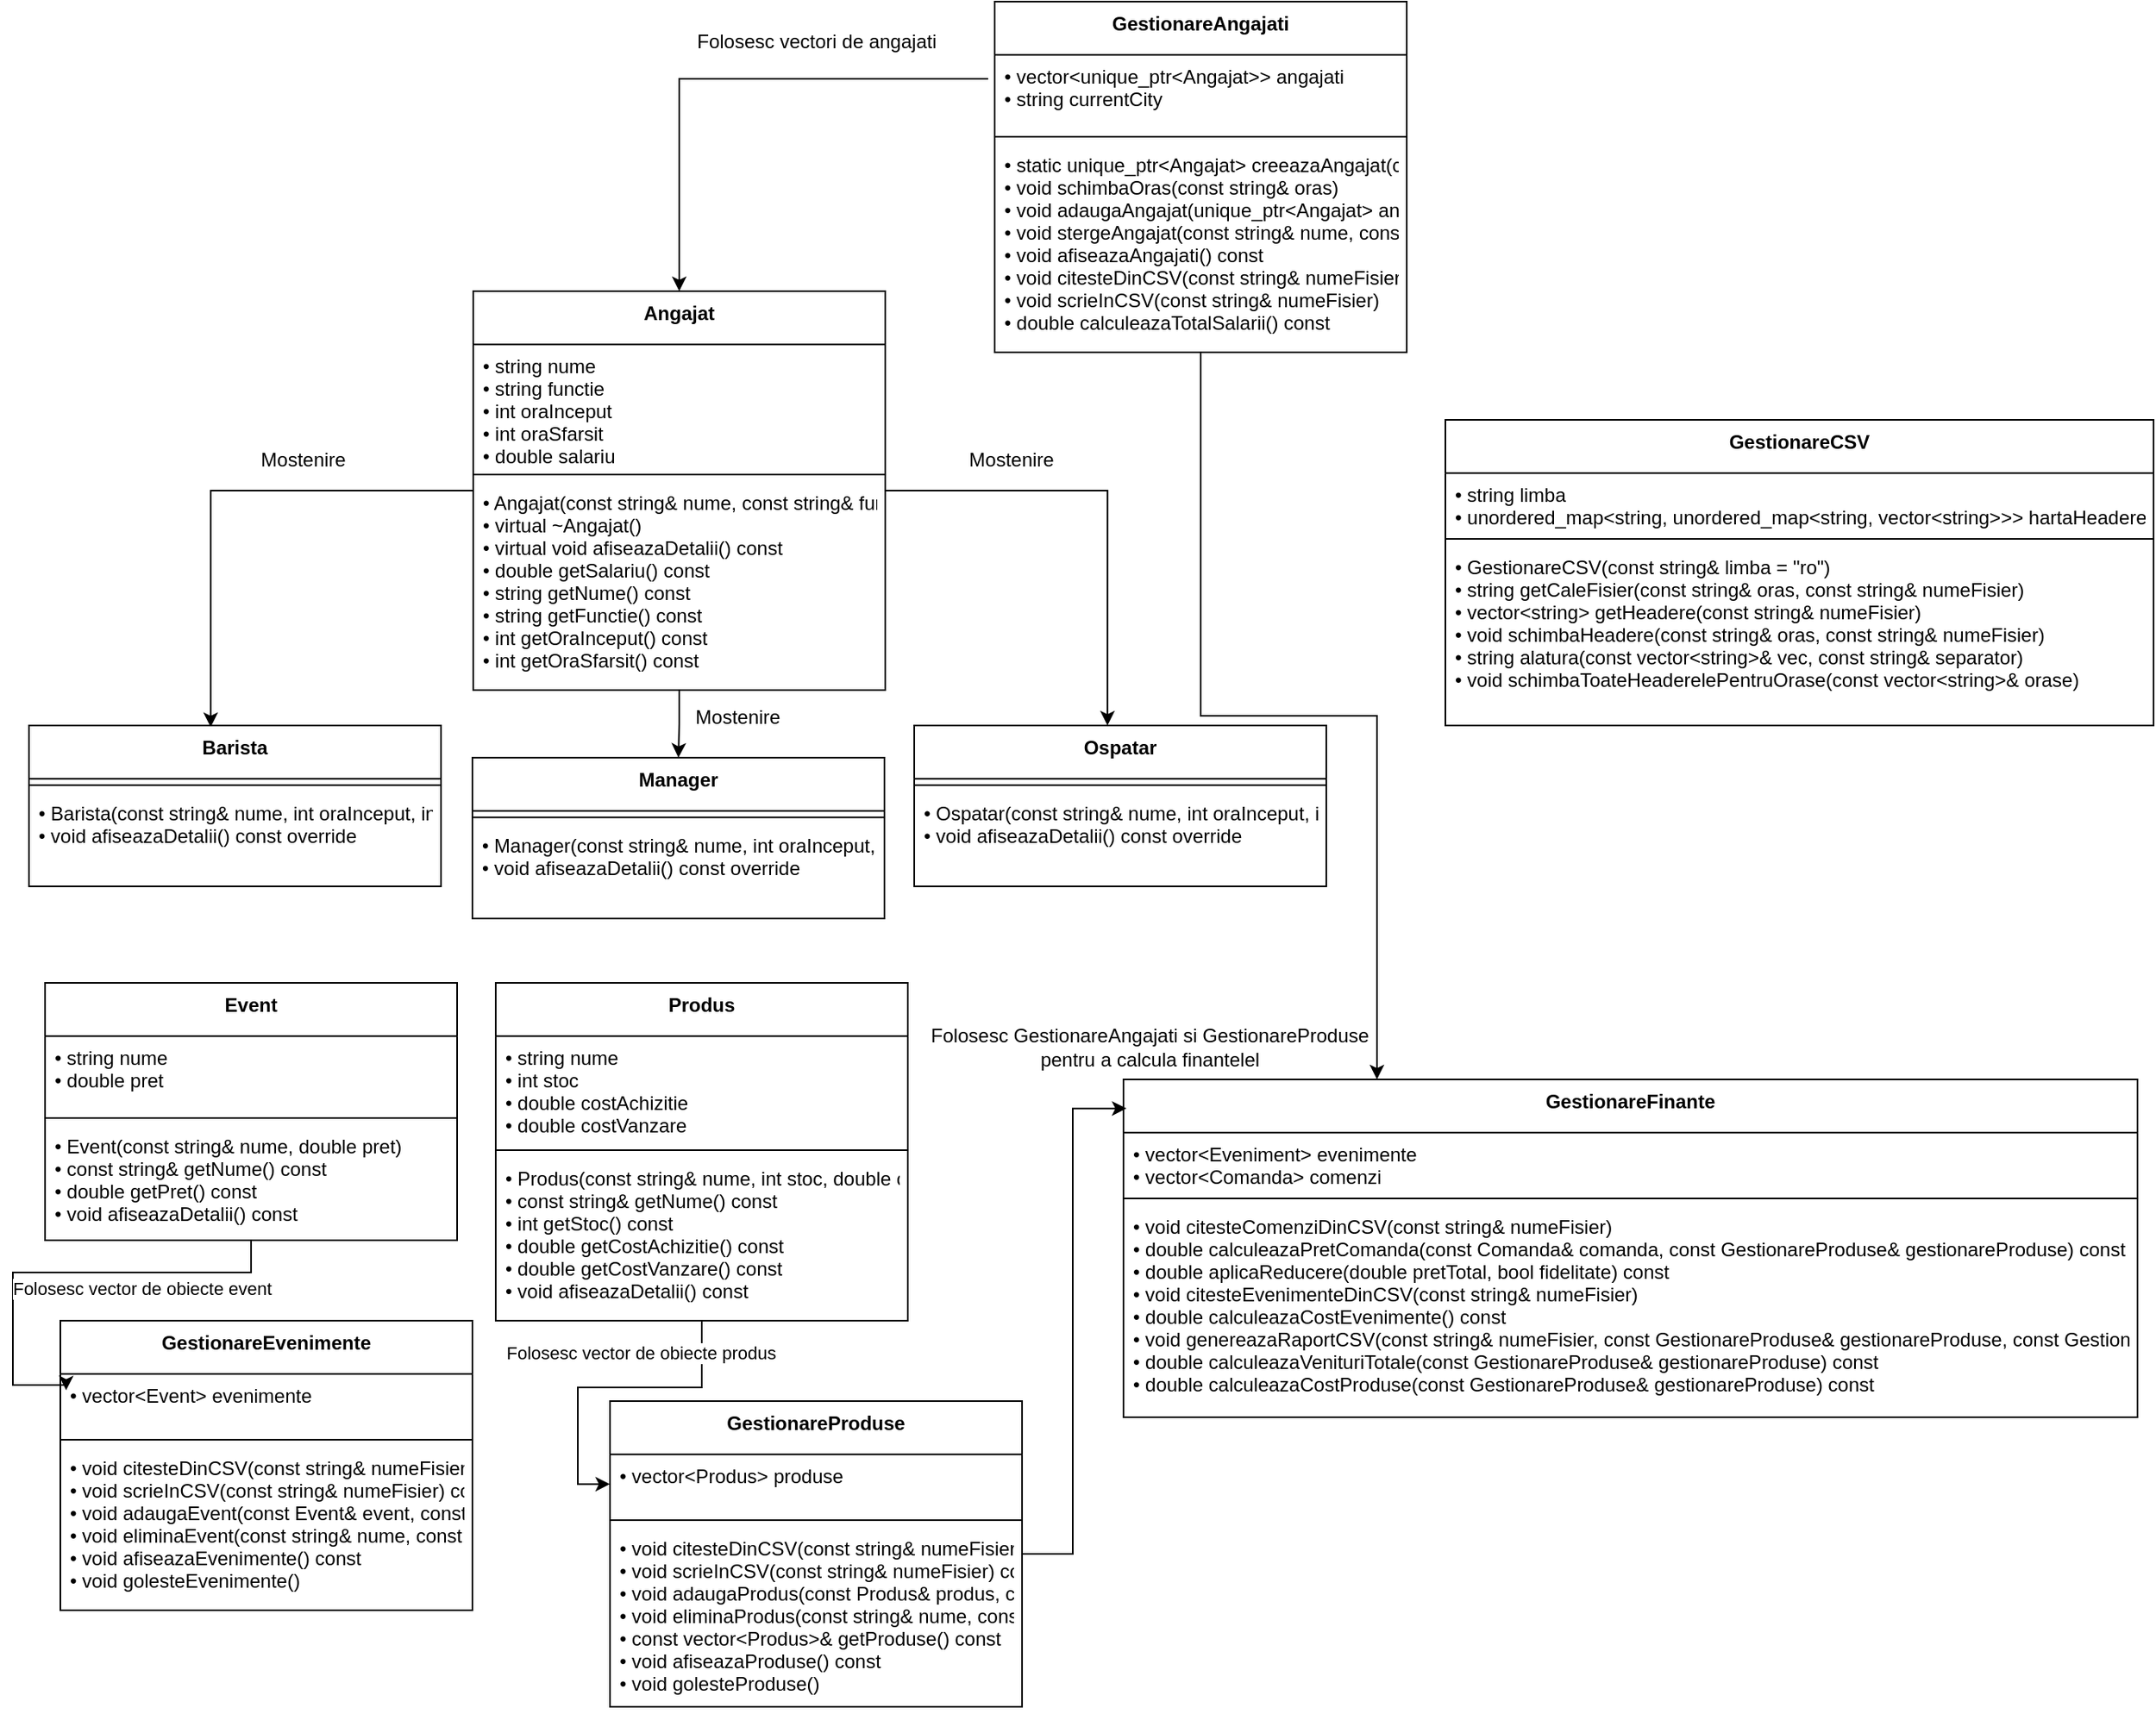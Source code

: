 <mxfile version="26.0.4">
  <diagram name="Page-1" id="K9FGwHe7gJUKCd-b1xVZ">
    <mxGraphModel dx="1664" dy="1895" grid="1" gridSize="10" guides="1" tooltips="1" connect="1" arrows="1" fold="1" page="1" pageScale="1" pageWidth="827" pageHeight="1169" math="0" shadow="0">
      <root>
        <mxCell id="0" />
        <mxCell id="1" parent="0" />
        <mxCell id="b7_CI8JlIdR9GMm7OdIt-65" value="" style="edgeStyle=orthogonalEdgeStyle;rounded=0;orthogonalLoop=1;jettySize=auto;html=1;entryX=0.441;entryY=0.01;entryDx=0;entryDy=0;entryPerimeter=0;" edge="1" parent="1" source="2" target="b7_CI8JlIdR9GMm7OdIt-25">
          <mxGeometry relative="1" as="geometry">
            <mxPoint x="120" y="180" as="targetPoint" />
          </mxGeometry>
        </mxCell>
        <mxCell id="b7_CI8JlIdR9GMm7OdIt-68" value="" style="edgeStyle=orthogonalEdgeStyle;rounded=0;orthogonalLoop=1;jettySize=auto;html=1;entryX=0.469;entryY=0;entryDx=0;entryDy=0;entryPerimeter=0;" edge="1" parent="1" source="2" target="b7_CI8JlIdR9GMm7OdIt-32">
          <mxGeometry relative="1" as="geometry">
            <mxPoint x="710" y="170" as="targetPoint" />
            <Array as="points">
              <mxPoint x="680" y="144" />
            </Array>
          </mxGeometry>
        </mxCell>
        <mxCell id="b7_CI8JlIdR9GMm7OdIt-69" style="edgeStyle=orthogonalEdgeStyle;rounded=0;orthogonalLoop=1;jettySize=auto;html=1;entryX=0.5;entryY=0;entryDx=0;entryDy=0;" edge="1" parent="1" source="2" target="b7_CI8JlIdR9GMm7OdIt-29">
          <mxGeometry relative="1" as="geometry" />
        </mxCell>
        <mxCell id="2" value="Angajat" style="swimlane;fontStyle=1;align=center;verticalAlign=top;childLayout=stackLayout;horizontal=1;startSize=33.143;horizontalStack=0;resizeParent=1;resizeParentMax=0;resizeLast=0;collapsible=0;marginBottom=0;" parent="1" vertex="1">
          <mxGeometry x="286" y="20" width="256" height="248.003" as="geometry" />
        </mxCell>
        <mxCell id="3" value="&#x9;•&#x9;string nume&#xa;&#x9;•&#x9;string functie&#xa;&#x9;•&#x9;int oraInceput&#xa;&#x9;•&#x9;int oraSfarsit&#xa;&#x9;•&#x9;double salariu" style="text;strokeColor=none;fillColor=none;align=left;verticalAlign=top;spacingLeft=4;spacingRight=4;overflow=hidden;rotatable=0;points=[[0,0.5],[1,0.5]];portConstraint=eastwest;" parent="2" vertex="1">
          <mxGeometry y="33.143" width="256" height="76.86" as="geometry" />
        </mxCell>
        <mxCell id="5" style="line;strokeWidth=1;fillColor=none;align=left;verticalAlign=middle;spacingTop=-1;spacingLeft=3;spacingRight=3;rotatable=0;labelPosition=right;points=[];portConstraint=eastwest;strokeColor=inherit;" parent="2" vertex="1">
          <mxGeometry y="110.003" width="256" height="8" as="geometry" />
        </mxCell>
        <mxCell id="9" value="&#x9;•&#x9;Angajat(const string&amp; nume, const string&amp; functie, int oraInceput, int oraSfarsit, double salariu)&#xa;&#x9;•&#x9;virtual ~Angajat()&#xa;&#x9;•&#x9;virtual void afiseazaDetalii() const&#xa;&#x9;•&#x9;double getSalariu() const&#xa;&#x9;•&#x9;string getNume() const&#xa;&#x9;•&#x9;string getFunctie() const&#xa;&#x9;•&#x9;int getOraInceput() const&#xa;&#x9;•&#x9;int getOraSfarsit() const" style="text;strokeColor=none;fillColor=none;align=left;verticalAlign=top;spacingLeft=4;spacingRight=4;overflow=hidden;rotatable=0;points=[[0,0.5],[1,0.5]];portConstraint=eastwest;" parent="2" vertex="1">
          <mxGeometry y="118.003" width="256" height="130" as="geometry" />
        </mxCell>
        <mxCell id="b7_CI8JlIdR9GMm7OdIt-25" value="Barista" style="swimlane;fontStyle=1;align=center;verticalAlign=top;childLayout=stackLayout;horizontal=1;startSize=33.143;horizontalStack=0;resizeParent=1;resizeParentMax=0;resizeLast=0;collapsible=0;marginBottom=0;" vertex="1" parent="1">
          <mxGeometry x="10" y="290" width="256" height="100.003" as="geometry" />
        </mxCell>
        <mxCell id="b7_CI8JlIdR9GMm7OdIt-27" style="line;strokeWidth=1;fillColor=none;align=left;verticalAlign=middle;spacingTop=-1;spacingLeft=3;spacingRight=3;rotatable=0;labelPosition=right;points=[];portConstraint=eastwest;strokeColor=inherit;" vertex="1" parent="b7_CI8JlIdR9GMm7OdIt-25">
          <mxGeometry y="33.143" width="256" height="8" as="geometry" />
        </mxCell>
        <mxCell id="b7_CI8JlIdR9GMm7OdIt-28" value="&#x9;•&#x9;Barista(const string&amp; nume, int oraInceput, int oraSfarsit, double salariu)&#xa;&#x9;•&#x9;void afiseazaDetalii() const override" style="text;strokeColor=none;fillColor=none;align=left;verticalAlign=top;spacingLeft=4;spacingRight=4;overflow=hidden;rotatable=0;points=[[0,0.5],[1,0.5]];portConstraint=eastwest;" vertex="1" parent="b7_CI8JlIdR9GMm7OdIt-25">
          <mxGeometry y="41.143" width="256" height="58.86" as="geometry" />
        </mxCell>
        <mxCell id="b7_CI8JlIdR9GMm7OdIt-29" value="Manager" style="swimlane;fontStyle=1;align=center;verticalAlign=top;childLayout=stackLayout;horizontal=1;startSize=33.143;horizontalStack=0;resizeParent=1;resizeParentMax=0;resizeLast=0;collapsible=0;marginBottom=0;" vertex="1" parent="1">
          <mxGeometry x="285.5" y="310" width="256" height="100.003" as="geometry" />
        </mxCell>
        <mxCell id="b7_CI8JlIdR9GMm7OdIt-30" style="line;strokeWidth=1;fillColor=none;align=left;verticalAlign=middle;spacingTop=-1;spacingLeft=3;spacingRight=3;rotatable=0;labelPosition=right;points=[];portConstraint=eastwest;strokeColor=inherit;" vertex="1" parent="b7_CI8JlIdR9GMm7OdIt-29">
          <mxGeometry y="33.143" width="256" height="8" as="geometry" />
        </mxCell>
        <mxCell id="b7_CI8JlIdR9GMm7OdIt-31" value="&#x9;•&#x9;Manager(const string&amp; nume, int oraInceput, int oraSfarsit, double salariu)&#xa;&#x9;•&#x9;void afiseazaDetalii() const override" style="text;strokeColor=none;fillColor=none;align=left;verticalAlign=top;spacingLeft=4;spacingRight=4;overflow=hidden;rotatable=0;points=[[0,0.5],[1,0.5]];portConstraint=eastwest;" vertex="1" parent="b7_CI8JlIdR9GMm7OdIt-29">
          <mxGeometry y="41.143" width="256" height="58.86" as="geometry" />
        </mxCell>
        <mxCell id="b7_CI8JlIdR9GMm7OdIt-32" value="Ospatar" style="swimlane;fontStyle=1;align=center;verticalAlign=top;childLayout=stackLayout;horizontal=1;startSize=33.143;horizontalStack=0;resizeParent=1;resizeParentMax=0;resizeLast=0;collapsible=0;marginBottom=0;" vertex="1" parent="1">
          <mxGeometry x="560" y="290" width="256" height="100.003" as="geometry" />
        </mxCell>
        <mxCell id="b7_CI8JlIdR9GMm7OdIt-33" style="line;strokeWidth=1;fillColor=none;align=left;verticalAlign=middle;spacingTop=-1;spacingLeft=3;spacingRight=3;rotatable=0;labelPosition=right;points=[];portConstraint=eastwest;strokeColor=inherit;" vertex="1" parent="b7_CI8JlIdR9GMm7OdIt-32">
          <mxGeometry y="33.143" width="256" height="8" as="geometry" />
        </mxCell>
        <mxCell id="b7_CI8JlIdR9GMm7OdIt-34" value="&#x9;•&#x9;Ospatar(const string&amp; nume, int oraInceput, int oraSfarsit, double salariu)&#xa;&#x9;•&#x9;void afiseazaDetalii() const override" style="text;strokeColor=none;fillColor=none;align=left;verticalAlign=top;spacingLeft=4;spacingRight=4;overflow=hidden;rotatable=0;points=[[0,0.5],[1,0.5]];portConstraint=eastwest;" vertex="1" parent="b7_CI8JlIdR9GMm7OdIt-32">
          <mxGeometry y="41.143" width="256" height="58.86" as="geometry" />
        </mxCell>
        <mxCell id="b7_CI8JlIdR9GMm7OdIt-71" style="edgeStyle=orthogonalEdgeStyle;rounded=0;orthogonalLoop=1;jettySize=auto;html=1;entryX=0.5;entryY=0;entryDx=0;entryDy=0;exitX=-0.016;exitY=0.317;exitDx=0;exitDy=0;exitPerimeter=0;" edge="1" parent="1" source="b7_CI8JlIdR9GMm7OdIt-36" target="2">
          <mxGeometry relative="1" as="geometry" />
        </mxCell>
        <mxCell id="b7_CI8JlIdR9GMm7OdIt-78" style="edgeStyle=orthogonalEdgeStyle;rounded=0;orthogonalLoop=1;jettySize=auto;html=1;entryX=0.25;entryY=0;entryDx=0;entryDy=0;" edge="1" parent="1" source="b7_CI8JlIdR9GMm7OdIt-35" target="b7_CI8JlIdR9GMm7OdIt-55">
          <mxGeometry relative="1" as="geometry" />
        </mxCell>
        <mxCell id="b7_CI8JlIdR9GMm7OdIt-35" value="GestionareAngajati" style="swimlane;fontStyle=1;align=center;verticalAlign=top;childLayout=stackLayout;horizontal=1;startSize=33.143;horizontalStack=0;resizeParent=1;resizeParentMax=0;resizeLast=0;collapsible=0;marginBottom=0;" vertex="1" parent="1">
          <mxGeometry x="610" y="-160" width="256" height="218.003" as="geometry" />
        </mxCell>
        <mxCell id="b7_CI8JlIdR9GMm7OdIt-36" value="&#x9;•&#x9;vector&lt;unique_ptr&lt;Angajat&gt;&gt; angajati&#xa;&#x9;•&#x9;string currentCity" style="text;strokeColor=none;fillColor=none;align=left;verticalAlign=top;spacingLeft=4;spacingRight=4;overflow=hidden;rotatable=0;points=[[0,0.5],[1,0.5]];portConstraint=eastwest;" vertex="1" parent="b7_CI8JlIdR9GMm7OdIt-35">
          <mxGeometry y="33.143" width="256" height="46.86" as="geometry" />
        </mxCell>
        <mxCell id="b7_CI8JlIdR9GMm7OdIt-37" style="line;strokeWidth=1;fillColor=none;align=left;verticalAlign=middle;spacingTop=-1;spacingLeft=3;spacingRight=3;rotatable=0;labelPosition=right;points=[];portConstraint=eastwest;strokeColor=inherit;" vertex="1" parent="b7_CI8JlIdR9GMm7OdIt-35">
          <mxGeometry y="80.003" width="256" height="8" as="geometry" />
        </mxCell>
        <mxCell id="b7_CI8JlIdR9GMm7OdIt-38" value="&#x9;•&#x9;static unique_ptr&lt;Angajat&gt; creeazaAngajat(const string&amp; tip, const string&amp; nume, int oraInceput, int oraSfarsit, double salariu)&#xa;&#x9;•&#x9;void schimbaOras(const string&amp; oras)&#xa;&#x9;•&#x9;void adaugaAngajat(unique_ptr&lt;Angajat&gt; angajat, const string&amp; numeFisier)&#xa;&#x9;•&#x9;void stergeAngajat(const string&amp; nume, const string&amp; numeFisier)&#xa;&#x9;•&#x9;void afiseazaAngajati() const&#xa;&#x9;•&#x9;void citesteDinCSV(const string&amp; numeFisier)&#xa;&#x9;•&#x9;void scrieInCSV(const string&amp; numeFisier)&#xa;&#x9;•&#x9;double calculeazaTotalSalarii() const" style="text;strokeColor=none;fillColor=none;align=left;verticalAlign=top;spacingLeft=4;spacingRight=4;overflow=hidden;rotatable=0;points=[[0,0.5],[1,0.5]];portConstraint=eastwest;" vertex="1" parent="b7_CI8JlIdR9GMm7OdIt-35">
          <mxGeometry y="88.003" width="256" height="130" as="geometry" />
        </mxCell>
        <mxCell id="b7_CI8JlIdR9GMm7OdIt-39" value="Event" style="swimlane;fontStyle=1;align=center;verticalAlign=top;childLayout=stackLayout;horizontal=1;startSize=33.143;horizontalStack=0;resizeParent=1;resizeParentMax=0;resizeLast=0;collapsible=0;marginBottom=0;" vertex="1" parent="1">
          <mxGeometry x="20" y="450" width="256" height="160.003" as="geometry" />
        </mxCell>
        <mxCell id="b7_CI8JlIdR9GMm7OdIt-40" value="&#x9;•&#x9;string nume&#xa;&#x9;•&#x9;double pret" style="text;strokeColor=none;fillColor=none;align=left;verticalAlign=top;spacingLeft=4;spacingRight=4;overflow=hidden;rotatable=0;points=[[0,0.5],[1,0.5]];portConstraint=eastwest;" vertex="1" parent="b7_CI8JlIdR9GMm7OdIt-39">
          <mxGeometry y="33.143" width="256" height="46.86" as="geometry" />
        </mxCell>
        <mxCell id="b7_CI8JlIdR9GMm7OdIt-41" style="line;strokeWidth=1;fillColor=none;align=left;verticalAlign=middle;spacingTop=-1;spacingLeft=3;spacingRight=3;rotatable=0;labelPosition=right;points=[];portConstraint=eastwest;strokeColor=inherit;" vertex="1" parent="b7_CI8JlIdR9GMm7OdIt-39">
          <mxGeometry y="80.003" width="256" height="8" as="geometry" />
        </mxCell>
        <mxCell id="b7_CI8JlIdR9GMm7OdIt-42" value="&#x9;•&#x9;Event(const string&amp; nume, double pret)&#xa;&#x9;•&#x9;const string&amp; getNume() const&#xa;&#x9;•&#x9;double getPret() const&#xa;&#x9;•&#x9;void afiseazaDetalii() const" style="text;strokeColor=none;fillColor=none;align=left;verticalAlign=top;spacingLeft=4;spacingRight=4;overflow=hidden;rotatable=0;points=[[0,0.5],[1,0.5]];portConstraint=eastwest;" vertex="1" parent="b7_CI8JlIdR9GMm7OdIt-39">
          <mxGeometry y="88.003" width="256" height="72" as="geometry" />
        </mxCell>
        <mxCell id="b7_CI8JlIdR9GMm7OdIt-43" value="GestionareEvenimente" style="swimlane;fontStyle=1;align=center;verticalAlign=top;childLayout=stackLayout;horizontal=1;startSize=33.143;horizontalStack=0;resizeParent=1;resizeParentMax=0;resizeLast=0;collapsible=0;marginBottom=0;" vertex="1" parent="1">
          <mxGeometry x="29.5" y="660" width="256" height="180.003" as="geometry" />
        </mxCell>
        <mxCell id="b7_CI8JlIdR9GMm7OdIt-44" value="&#x9;•&#x9;vector&lt;Event&gt; evenimente" style="text;strokeColor=none;fillColor=none;align=left;verticalAlign=top;spacingLeft=4;spacingRight=4;overflow=hidden;rotatable=0;points=[[0,0.5],[1,0.5]];portConstraint=eastwest;" vertex="1" parent="b7_CI8JlIdR9GMm7OdIt-43">
          <mxGeometry y="33.143" width="256" height="36.86" as="geometry" />
        </mxCell>
        <mxCell id="b7_CI8JlIdR9GMm7OdIt-45" style="line;strokeWidth=1;fillColor=none;align=left;verticalAlign=middle;spacingTop=-1;spacingLeft=3;spacingRight=3;rotatable=0;labelPosition=right;points=[];portConstraint=eastwest;strokeColor=inherit;" vertex="1" parent="b7_CI8JlIdR9GMm7OdIt-43">
          <mxGeometry y="70.003" width="256" height="8" as="geometry" />
        </mxCell>
        <mxCell id="b7_CI8JlIdR9GMm7OdIt-46" value="&#x9;•&#x9;void citesteDinCSV(const string&amp; numeFisier)&#xa;&#x9;•&#x9;void scrieInCSV(const string&amp; numeFisier) const&#xa;&#x9;•&#x9;void adaugaEvent(const Event&amp; event, const string&amp; numeFisier)&#xa;&#x9;•&#x9;void eliminaEvent(const string&amp; nume, const string&amp; numeFisier)&#xa;&#x9;•&#x9;void afiseazaEvenimente() const&#xa;&#x9;•&#x9;void golesteEvenimente()" style="text;strokeColor=none;fillColor=none;align=left;verticalAlign=top;spacingLeft=4;spacingRight=4;overflow=hidden;rotatable=0;points=[[0,0.5],[1,0.5]];portConstraint=eastwest;" vertex="1" parent="b7_CI8JlIdR9GMm7OdIt-43">
          <mxGeometry y="78.003" width="256" height="102" as="geometry" />
        </mxCell>
        <mxCell id="b7_CI8JlIdR9GMm7OdIt-47" value="GestionareProduse" style="swimlane;fontStyle=1;align=center;verticalAlign=top;childLayout=stackLayout;horizontal=1;startSize=33.143;horizontalStack=0;resizeParent=1;resizeParentMax=0;resizeLast=0;collapsible=0;marginBottom=0;" vertex="1" parent="1">
          <mxGeometry x="371" y="710" width="256" height="190.003" as="geometry" />
        </mxCell>
        <mxCell id="b7_CI8JlIdR9GMm7OdIt-48" value="&#x9;•&#x9;vector&lt;Produs&gt; produse" style="text;strokeColor=none;fillColor=none;align=left;verticalAlign=top;spacingLeft=4;spacingRight=4;overflow=hidden;rotatable=0;points=[[0,0.5],[1,0.5]];portConstraint=eastwest;" vertex="1" parent="b7_CI8JlIdR9GMm7OdIt-47">
          <mxGeometry y="33.143" width="256" height="36.86" as="geometry" />
        </mxCell>
        <mxCell id="b7_CI8JlIdR9GMm7OdIt-49" style="line;strokeWidth=1;fillColor=none;align=left;verticalAlign=middle;spacingTop=-1;spacingLeft=3;spacingRight=3;rotatable=0;labelPosition=right;points=[];portConstraint=eastwest;strokeColor=inherit;" vertex="1" parent="b7_CI8JlIdR9GMm7OdIt-47">
          <mxGeometry y="70.003" width="256" height="8" as="geometry" />
        </mxCell>
        <mxCell id="b7_CI8JlIdR9GMm7OdIt-50" value="&#x9;•&#x9;void citesteDinCSV(const string&amp; numeFisier)&#xa;&#x9;•&#x9;void scrieInCSV(const string&amp; numeFisier) const&#xa;&#x9;•&#x9;void adaugaProdus(const Produs&amp; produs, const string&amp; numeFisier)&#xa;&#x9;•&#x9;void eliminaProdus(const string&amp; nume, const string&amp; numeFisier)&#xa;&#x9;•&#x9;const vector&lt;Produs&gt;&amp; getProduse() const&#xa;&#x9;•&#x9;void afiseazaProduse() const&#xa;&#x9;•&#x9;void golesteProduse()" style="text;strokeColor=none;fillColor=none;align=left;verticalAlign=top;spacingLeft=4;spacingRight=4;overflow=hidden;rotatable=0;points=[[0,0.5],[1,0.5]];portConstraint=eastwest;" vertex="1" parent="b7_CI8JlIdR9GMm7OdIt-47">
          <mxGeometry y="78.003" width="256" height="112" as="geometry" />
        </mxCell>
        <mxCell id="b7_CI8JlIdR9GMm7OdIt-75" style="edgeStyle=orthogonalEdgeStyle;rounded=0;orthogonalLoop=1;jettySize=auto;html=1;entryX=0;entryY=0.5;entryDx=0;entryDy=0;" edge="1" parent="1" source="b7_CI8JlIdR9GMm7OdIt-51" target="b7_CI8JlIdR9GMm7OdIt-48">
          <mxGeometry relative="1" as="geometry" />
        </mxCell>
        <mxCell id="b7_CI8JlIdR9GMm7OdIt-51" value="Produs" style="swimlane;fontStyle=1;align=center;verticalAlign=top;childLayout=stackLayout;horizontal=1;startSize=33.143;horizontalStack=0;resizeParent=1;resizeParentMax=0;resizeLast=0;collapsible=0;marginBottom=0;" vertex="1" parent="1">
          <mxGeometry x="300" y="450" width="256" height="210.003" as="geometry" />
        </mxCell>
        <mxCell id="b7_CI8JlIdR9GMm7OdIt-52" value="&#x9;•&#x9;string nume&#xa;&#x9;•&#x9;int stoc&#xa;&#x9;•&#x9;double costAchizitie&#xa;&#x9;•&#x9;double costVanzare" style="text;strokeColor=none;fillColor=none;align=left;verticalAlign=top;spacingLeft=4;spacingRight=4;overflow=hidden;rotatable=0;points=[[0,0.5],[1,0.5]];portConstraint=eastwest;" vertex="1" parent="b7_CI8JlIdR9GMm7OdIt-51">
          <mxGeometry y="33.143" width="256" height="66.86" as="geometry" />
        </mxCell>
        <mxCell id="b7_CI8JlIdR9GMm7OdIt-53" style="line;strokeWidth=1;fillColor=none;align=left;verticalAlign=middle;spacingTop=-1;spacingLeft=3;spacingRight=3;rotatable=0;labelPosition=right;points=[];portConstraint=eastwest;strokeColor=inherit;" vertex="1" parent="b7_CI8JlIdR9GMm7OdIt-51">
          <mxGeometry y="100.003" width="256" height="8" as="geometry" />
        </mxCell>
        <mxCell id="b7_CI8JlIdR9GMm7OdIt-54" value="&#x9;•&#x9;Produs(const string&amp; nume, int stoc, double costAchizitie, double costVanzare)&#xa;&#x9;•&#x9;const string&amp; getNume() const&#xa;&#x9;•&#x9;int getStoc() const&#xa;&#x9;•&#x9;double getCostAchizitie() const&#xa;&#x9;•&#x9;double getCostVanzare() const&#xa;&#x9;•&#x9;void afiseazaDetalii() const" style="text;strokeColor=none;fillColor=none;align=left;verticalAlign=top;spacingLeft=4;spacingRight=4;overflow=hidden;rotatable=0;points=[[0,0.5],[1,0.5]];portConstraint=eastwest;" vertex="1" parent="b7_CI8JlIdR9GMm7OdIt-51">
          <mxGeometry y="108.003" width="256" height="102" as="geometry" />
        </mxCell>
        <mxCell id="b7_CI8JlIdR9GMm7OdIt-55" value="GestionareFinante" style="swimlane;fontStyle=1;align=center;verticalAlign=top;childLayout=stackLayout;horizontal=1;startSize=33.143;horizontalStack=0;resizeParent=1;resizeParentMax=0;resizeLast=0;collapsible=0;marginBottom=0;" vertex="1" parent="1">
          <mxGeometry x="690" y="510" width="630" height="210.003" as="geometry" />
        </mxCell>
        <mxCell id="b7_CI8JlIdR9GMm7OdIt-56" value="&#x9;•&#x9;vector&lt;Eveniment&gt; evenimente&#xa;&#x9;•&#x9;vector&lt;Comanda&gt; comenzi" style="text;strokeColor=none;fillColor=none;align=left;verticalAlign=top;spacingLeft=4;spacingRight=4;overflow=hidden;rotatable=0;points=[[0,0.5],[1,0.5]];portConstraint=eastwest;" vertex="1" parent="b7_CI8JlIdR9GMm7OdIt-55">
          <mxGeometry y="33.143" width="630" height="36.86" as="geometry" />
        </mxCell>
        <mxCell id="b7_CI8JlIdR9GMm7OdIt-57" style="line;strokeWidth=1;fillColor=none;align=left;verticalAlign=middle;spacingTop=-1;spacingLeft=3;spacingRight=3;rotatable=0;labelPosition=right;points=[];portConstraint=eastwest;strokeColor=inherit;" vertex="1" parent="b7_CI8JlIdR9GMm7OdIt-55">
          <mxGeometry y="70.003" width="630" height="8" as="geometry" />
        </mxCell>
        <mxCell id="b7_CI8JlIdR9GMm7OdIt-58" value="&#x9;•&#x9;void citesteComenziDinCSV(const string&amp; numeFisier)&#xa;&#x9;•&#x9;double calculeazaPretComanda(const Comanda&amp; comanda, const GestionareProduse&amp; gestionareProduse) const&#xa;&#x9;•&#x9;double aplicaReducere(double pretTotal, bool fidelitate) const&#xa;&#x9;•&#x9;void citesteEvenimenteDinCSV(const string&amp; numeFisier)&#xa;&#x9;•&#x9;double calculeazaCostEvenimente() const&#xa;&#x9;•&#x9;void genereazaRaportCSV(const string&amp; numeFisier, const GestionareProduse&amp; gestionareProduse, const GestionareAngajati&amp; gestionareAngajati) const&#xa;&#x9;•&#x9;double calculeazaVenituriTotale(const GestionareProduse&amp; gestionareProduse) const&#xa;&#x9;•&#x9;double calculeazaCostProduse(const GestionareProduse&amp; gestionareProduse) const" style="text;strokeColor=none;fillColor=none;align=left;verticalAlign=top;spacingLeft=4;spacingRight=4;overflow=hidden;rotatable=0;points=[[0,0.5],[1,0.5]];portConstraint=eastwest;" vertex="1" parent="b7_CI8JlIdR9GMm7OdIt-55">
          <mxGeometry y="78.003" width="630" height="132" as="geometry" />
        </mxCell>
        <mxCell id="b7_CI8JlIdR9GMm7OdIt-59" value="GestionareCSV" style="swimlane;fontStyle=1;align=center;verticalAlign=top;childLayout=stackLayout;horizontal=1;startSize=33.143;horizontalStack=0;resizeParent=1;resizeParentMax=0;resizeLast=0;collapsible=0;marginBottom=0;" vertex="1" parent="1">
          <mxGeometry x="890" y="100" width="440" height="190.003" as="geometry" />
        </mxCell>
        <mxCell id="b7_CI8JlIdR9GMm7OdIt-60" value="&#x9;•&#x9;string limba&#xa;&#x9;•&#x9;unordered_map&lt;string, unordered_map&lt;string, vector&lt;string&gt;&gt;&gt; hartaHeadere" style="text;strokeColor=none;fillColor=none;align=left;verticalAlign=top;spacingLeft=4;spacingRight=4;overflow=hidden;rotatable=0;points=[[0,0.5],[1,0.5]];portConstraint=eastwest;" vertex="1" parent="b7_CI8JlIdR9GMm7OdIt-59">
          <mxGeometry y="33.143" width="440" height="36.86" as="geometry" />
        </mxCell>
        <mxCell id="b7_CI8JlIdR9GMm7OdIt-61" style="line;strokeWidth=1;fillColor=none;align=left;verticalAlign=middle;spacingTop=-1;spacingLeft=3;spacingRight=3;rotatable=0;labelPosition=right;points=[];portConstraint=eastwest;strokeColor=inherit;" vertex="1" parent="b7_CI8JlIdR9GMm7OdIt-59">
          <mxGeometry y="70.003" width="440" height="8" as="geometry" />
        </mxCell>
        <mxCell id="b7_CI8JlIdR9GMm7OdIt-62" value="&#x9;•&#x9;GestionareCSV(const string&amp; limba = &quot;ro&quot;)&#xa;&#x9;•&#x9;string getCaleFisier(const string&amp; oras, const string&amp; numeFisier)&#xa;&#x9;•&#x9;vector&lt;string&gt; getHeadere(const string&amp; numeFisier)&#xa;&#x9;•&#x9;void schimbaHeadere(const string&amp; oras, const string&amp; numeFisier)&#xa;&#x9;•&#x9;string alatura(const vector&lt;string&gt;&amp; vec, const string&amp; separator)&#xa;&#x9;•&#x9;void schimbaToateHeaderelePentruOrase(const vector&lt;string&gt;&amp; orase)" style="text;strokeColor=none;fillColor=none;align=left;verticalAlign=top;spacingLeft=4;spacingRight=4;overflow=hidden;rotatable=0;points=[[0,0.5],[1,0.5]];portConstraint=eastwest;" vertex="1" parent="b7_CI8JlIdR9GMm7OdIt-59">
          <mxGeometry y="78.003" width="440" height="112" as="geometry" />
        </mxCell>
        <mxCell id="b7_CI8JlIdR9GMm7OdIt-66" value="Mostenire" style="text;html=1;align=center;verticalAlign=middle;resizable=0;points=[];autosize=1;strokeColor=none;fillColor=none;" vertex="1" parent="1">
          <mxGeometry x="140" y="110" width="80" height="30" as="geometry" />
        </mxCell>
        <mxCell id="b7_CI8JlIdR9GMm7OdIt-67" value="Mostenire" style="text;html=1;align=center;verticalAlign=middle;resizable=0;points=[];autosize=1;strokeColor=none;fillColor=none;" vertex="1" parent="1">
          <mxGeometry x="580" y="110" width="80" height="30" as="geometry" />
        </mxCell>
        <mxCell id="b7_CI8JlIdR9GMm7OdIt-70" value="Mostenire" style="text;html=1;align=center;verticalAlign=middle;resizable=0;points=[];autosize=1;strokeColor=none;fillColor=none;" vertex="1" parent="1">
          <mxGeometry x="410" y="270" width="80" height="30" as="geometry" />
        </mxCell>
        <mxCell id="b7_CI8JlIdR9GMm7OdIt-72" value="Folosesc vectori de angajati" style="text;html=1;align=center;verticalAlign=middle;resizable=0;points=[];autosize=1;strokeColor=none;fillColor=none;" vertex="1" parent="1">
          <mxGeometry x="414" y="-150" width="170" height="30" as="geometry" />
        </mxCell>
        <mxCell id="b7_CI8JlIdR9GMm7OdIt-73" style="edgeStyle=orthogonalEdgeStyle;rounded=0;orthogonalLoop=1;jettySize=auto;html=1;entryX=0.014;entryY=0.275;entryDx=0;entryDy=0;entryPerimeter=0;" edge="1" parent="1" source="b7_CI8JlIdR9GMm7OdIt-39" target="b7_CI8JlIdR9GMm7OdIt-44">
          <mxGeometry relative="1" as="geometry">
            <Array as="points">
              <mxPoint x="148" y="630" />
              <mxPoint y="630" />
              <mxPoint y="700" />
              <mxPoint x="33" y="700" />
            </Array>
          </mxGeometry>
        </mxCell>
        <mxCell id="b7_CI8JlIdR9GMm7OdIt-74" value="Folosesc vector de obiecte event" style="edgeLabel;html=1;align=center;verticalAlign=middle;resizable=0;points=[];" vertex="1" connectable="0" parent="b7_CI8JlIdR9GMm7OdIt-73">
          <mxGeometry x="0.852" y="-2" relative="1" as="geometry">
            <mxPoint x="64" y="-62" as="offset" />
          </mxGeometry>
        </mxCell>
        <mxCell id="b7_CI8JlIdR9GMm7OdIt-76" value="Folosesc vector de obiecte produs" style="edgeLabel;html=1;align=center;verticalAlign=middle;resizable=0;points=[];" vertex="1" connectable="0" parent="1">
          <mxGeometry x="390.001" y="679.998" as="geometry" />
        </mxCell>
        <mxCell id="b7_CI8JlIdR9GMm7OdIt-77" style="edgeStyle=orthogonalEdgeStyle;rounded=0;orthogonalLoop=1;jettySize=auto;html=1;entryX=0.003;entryY=0.086;entryDx=0;entryDy=0;entryPerimeter=0;" edge="1" parent="1" source="b7_CI8JlIdR9GMm7OdIt-47" target="b7_CI8JlIdR9GMm7OdIt-55">
          <mxGeometry relative="1" as="geometry" />
        </mxCell>
        <mxCell id="b7_CI8JlIdR9GMm7OdIt-79" value="Folosesc GestionareAngajati si GestionareProduse&lt;div&gt;pentru a calcula finantelel&lt;/div&gt;" style="text;html=1;align=center;verticalAlign=middle;resizable=0;points=[];autosize=1;strokeColor=none;fillColor=none;" vertex="1" parent="1">
          <mxGeometry x="556" y="470" width="300" height="40" as="geometry" />
        </mxCell>
      </root>
    </mxGraphModel>
  </diagram>
</mxfile>
